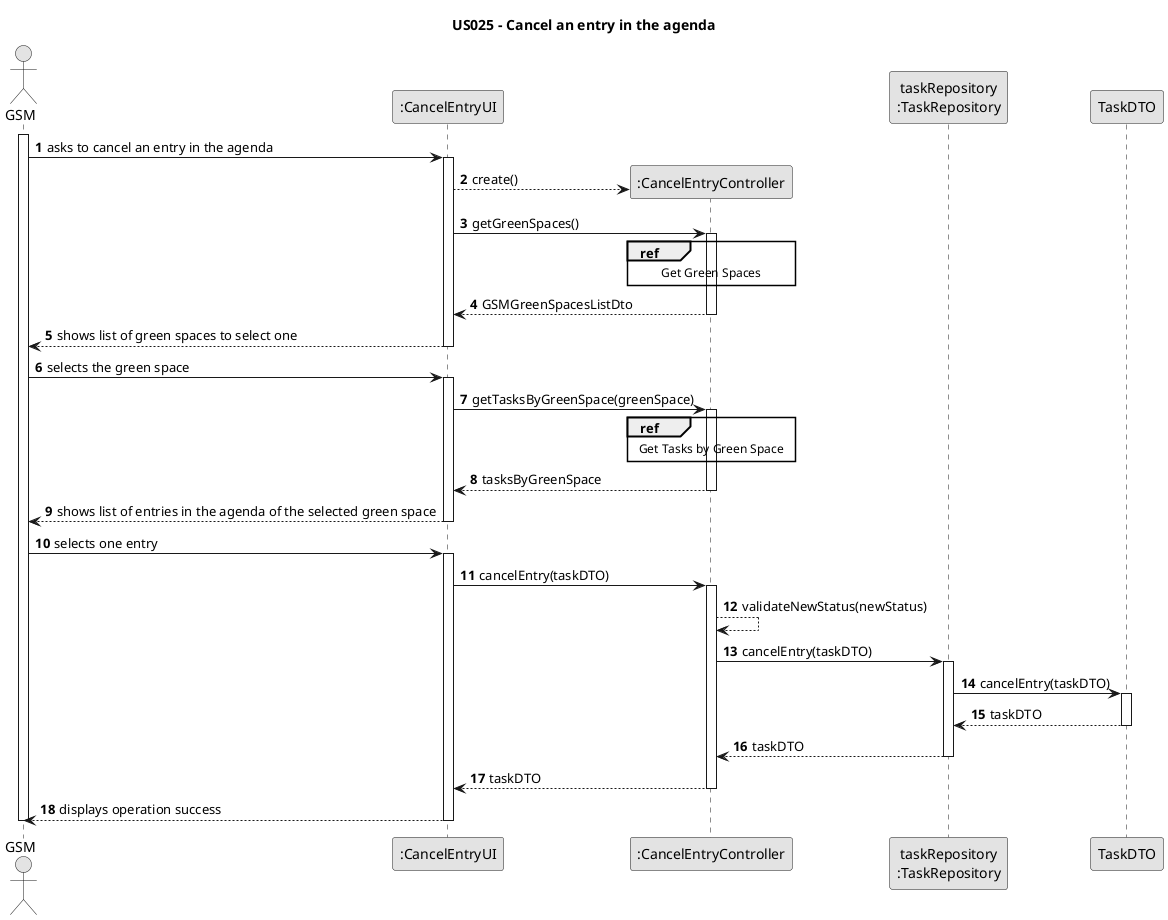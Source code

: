 @startuml
skinparam monochrome true
skinparam packageStyle rectangle
skinparam shadowing false

title US025 - Cancel an entry in the agenda

autonumber

actor "GSM" as Employee
participant ":CancelEntryUI" as UI
participant ":CancelEntryController" as CTRL
participant "taskRepository\n:TaskRepository" as TaskRepository

activate Employee

    Employee -> UI : asks to cancel an entry in the agenda
    activate UI
  UI --> CTRL** : create()
     UI -> CTRL : getGreenSpaces()
      activate CTRL

      ref over CTRL
          Get Green Spaces
      end ref

      CTRL --> UI : GSMGreenSpacesListDto
      deactivate CTRL

      UI --> Employee : shows list of green spaces to select one
      deactivate UI

    Employee -> UI : selects the green space
    activate UI

        UI -> CTRL : getTasksByGreenSpace(greenSpace)
        activate CTRL

            ref over CTRL
               Get Tasks by Green Space
            end

            CTRL --> UI : tasksByGreenSpace
        deactivate CTRL

    UI --> Employee : shows list of entries in the agenda of the selected green space
    deactivate UI

    Employee -> UI : selects one entry
        activate UI

        UI -> CTRL : cancelEntry(taskDTO)
        activate CTRL

        CTRL --> CTRL : validateNewStatus(newStatus)
        CTRL -> TaskRepository : cancelEntry(taskDTO)
        activate TaskRepository

        TaskRepository -> TaskDTO : cancelEntry(taskDTO)
        activate TaskDTO

        TaskDTO --> TaskRepository : taskDTO
        deactivate TaskDTO

        TaskRepository --> CTRL : taskDTO
        deactivate TaskRepository

        CTRL --> UI : taskDTO
        deactivate CTRL

        UI --> Employee : displays operation success
        deactivate UI

    deactivate Employee
@enduml